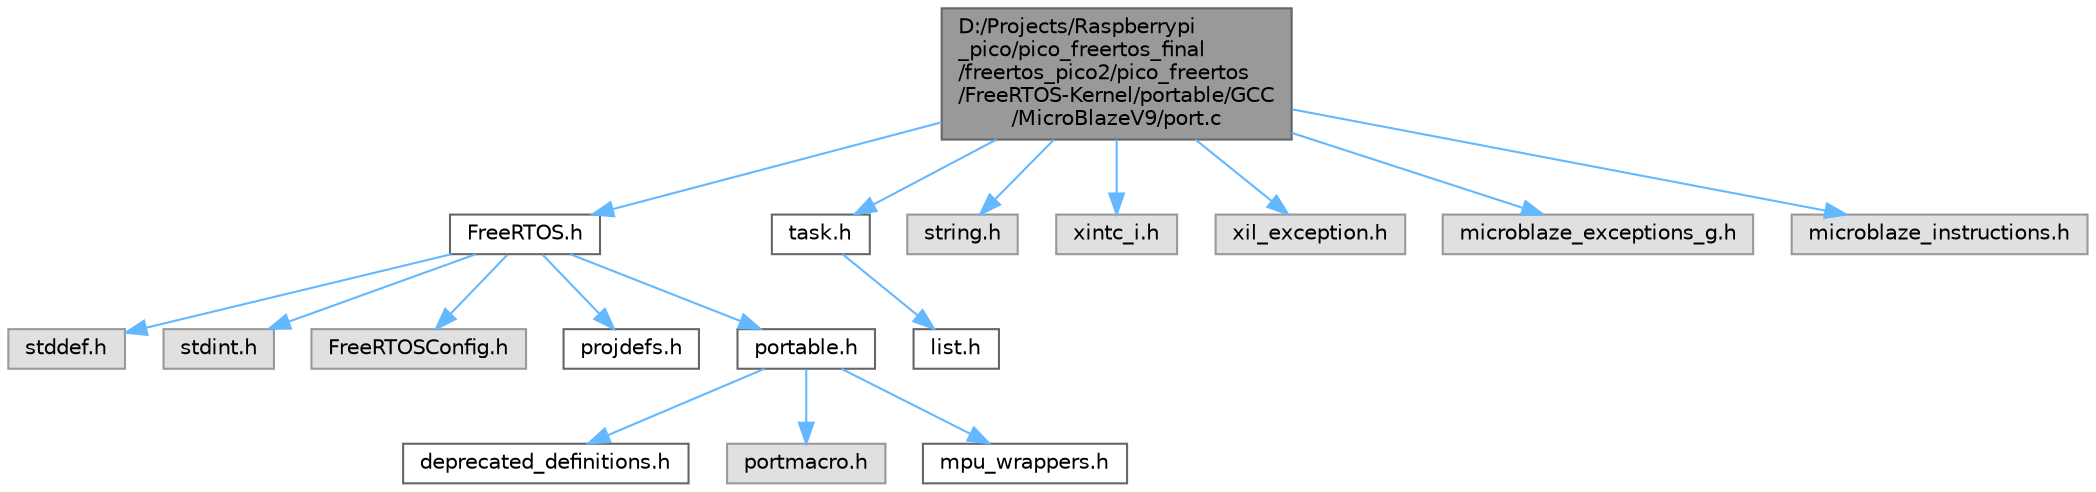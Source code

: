 digraph "D:/Projects/Raspberrypi_pico/pico_freertos_final/freertos_pico2/pico_freertos/FreeRTOS-Kernel/portable/GCC/MicroBlazeV9/port.c"
{
 // LATEX_PDF_SIZE
  bgcolor="transparent";
  edge [fontname=Helvetica,fontsize=10,labelfontname=Helvetica,labelfontsize=10];
  node [fontname=Helvetica,fontsize=10,shape=box,height=0.2,width=0.4];
  Node1 [id="Node000001",label="D:/Projects/Raspberrypi\l_pico/pico_freertos_final\l/freertos_pico2/pico_freertos\l/FreeRTOS-Kernel/portable/GCC\l/MicroBlazeV9/port.c",height=0.2,width=0.4,color="gray40", fillcolor="grey60", style="filled", fontcolor="black",tooltip=" "];
  Node1 -> Node2 [id="edge1_Node000001_Node000002",color="steelblue1",style="solid",tooltip=" "];
  Node2 [id="Node000002",label="FreeRTOS.h",height=0.2,width=0.4,color="grey40", fillcolor="white", style="filled",URL="$_free_r_t_o_s_8h.html",tooltip=" "];
  Node2 -> Node3 [id="edge2_Node000002_Node000003",color="steelblue1",style="solid",tooltip=" "];
  Node3 [id="Node000003",label="stddef.h",height=0.2,width=0.4,color="grey60", fillcolor="#E0E0E0", style="filled",tooltip=" "];
  Node2 -> Node4 [id="edge3_Node000002_Node000004",color="steelblue1",style="solid",tooltip=" "];
  Node4 [id="Node000004",label="stdint.h",height=0.2,width=0.4,color="grey60", fillcolor="#E0E0E0", style="filled",tooltip=" "];
  Node2 -> Node5 [id="edge4_Node000002_Node000005",color="steelblue1",style="solid",tooltip=" "];
  Node5 [id="Node000005",label="FreeRTOSConfig.h",height=0.2,width=0.4,color="grey60", fillcolor="#E0E0E0", style="filled",tooltip=" "];
  Node2 -> Node6 [id="edge5_Node000002_Node000006",color="steelblue1",style="solid",tooltip=" "];
  Node6 [id="Node000006",label="projdefs.h",height=0.2,width=0.4,color="grey40", fillcolor="white", style="filled",URL="$projdefs_8h.html",tooltip=" "];
  Node2 -> Node7 [id="edge6_Node000002_Node000007",color="steelblue1",style="solid",tooltip=" "];
  Node7 [id="Node000007",label="portable.h",height=0.2,width=0.4,color="grey40", fillcolor="white", style="filled",URL="$portable_8h.html",tooltip=" "];
  Node7 -> Node8 [id="edge7_Node000007_Node000008",color="steelblue1",style="solid",tooltip=" "];
  Node8 [id="Node000008",label="deprecated_definitions.h",height=0.2,width=0.4,color="grey40", fillcolor="white", style="filled",URL="$deprecated__definitions_8h.html",tooltip=" "];
  Node7 -> Node9 [id="edge8_Node000007_Node000009",color="steelblue1",style="solid",tooltip=" "];
  Node9 [id="Node000009",label="portmacro.h",height=0.2,width=0.4,color="grey60", fillcolor="#E0E0E0", style="filled",tooltip=" "];
  Node7 -> Node10 [id="edge9_Node000007_Node000010",color="steelblue1",style="solid",tooltip=" "];
  Node10 [id="Node000010",label="mpu_wrappers.h",height=0.2,width=0.4,color="grey40", fillcolor="white", style="filled",URL="$mpu__wrappers_8h.html",tooltip=" "];
  Node1 -> Node11 [id="edge10_Node000001_Node000011",color="steelblue1",style="solid",tooltip=" "];
  Node11 [id="Node000011",label="task.h",height=0.2,width=0.4,color="grey40", fillcolor="white", style="filled",URL="$task_8h.html",tooltip=" "];
  Node11 -> Node12 [id="edge11_Node000011_Node000012",color="steelblue1",style="solid",tooltip=" "];
  Node12 [id="Node000012",label="list.h",height=0.2,width=0.4,color="grey40", fillcolor="white", style="filled",URL="$list_8h.html",tooltip=" "];
  Node1 -> Node13 [id="edge12_Node000001_Node000013",color="steelblue1",style="solid",tooltip=" "];
  Node13 [id="Node000013",label="string.h",height=0.2,width=0.4,color="grey60", fillcolor="#E0E0E0", style="filled",tooltip=" "];
  Node1 -> Node14 [id="edge13_Node000001_Node000014",color="steelblue1",style="solid",tooltip=" "];
  Node14 [id="Node000014",label="xintc_i.h",height=0.2,width=0.4,color="grey60", fillcolor="#E0E0E0", style="filled",tooltip=" "];
  Node1 -> Node15 [id="edge14_Node000001_Node000015",color="steelblue1",style="solid",tooltip=" "];
  Node15 [id="Node000015",label="xil_exception.h",height=0.2,width=0.4,color="grey60", fillcolor="#E0E0E0", style="filled",tooltip=" "];
  Node1 -> Node16 [id="edge15_Node000001_Node000016",color="steelblue1",style="solid",tooltip=" "];
  Node16 [id="Node000016",label="microblaze_exceptions_g.h",height=0.2,width=0.4,color="grey60", fillcolor="#E0E0E0", style="filled",tooltip=" "];
  Node1 -> Node17 [id="edge16_Node000001_Node000017",color="steelblue1",style="solid",tooltip=" "];
  Node17 [id="Node000017",label="microblaze_instructions.h",height=0.2,width=0.4,color="grey60", fillcolor="#E0E0E0", style="filled",tooltip=" "];
}
